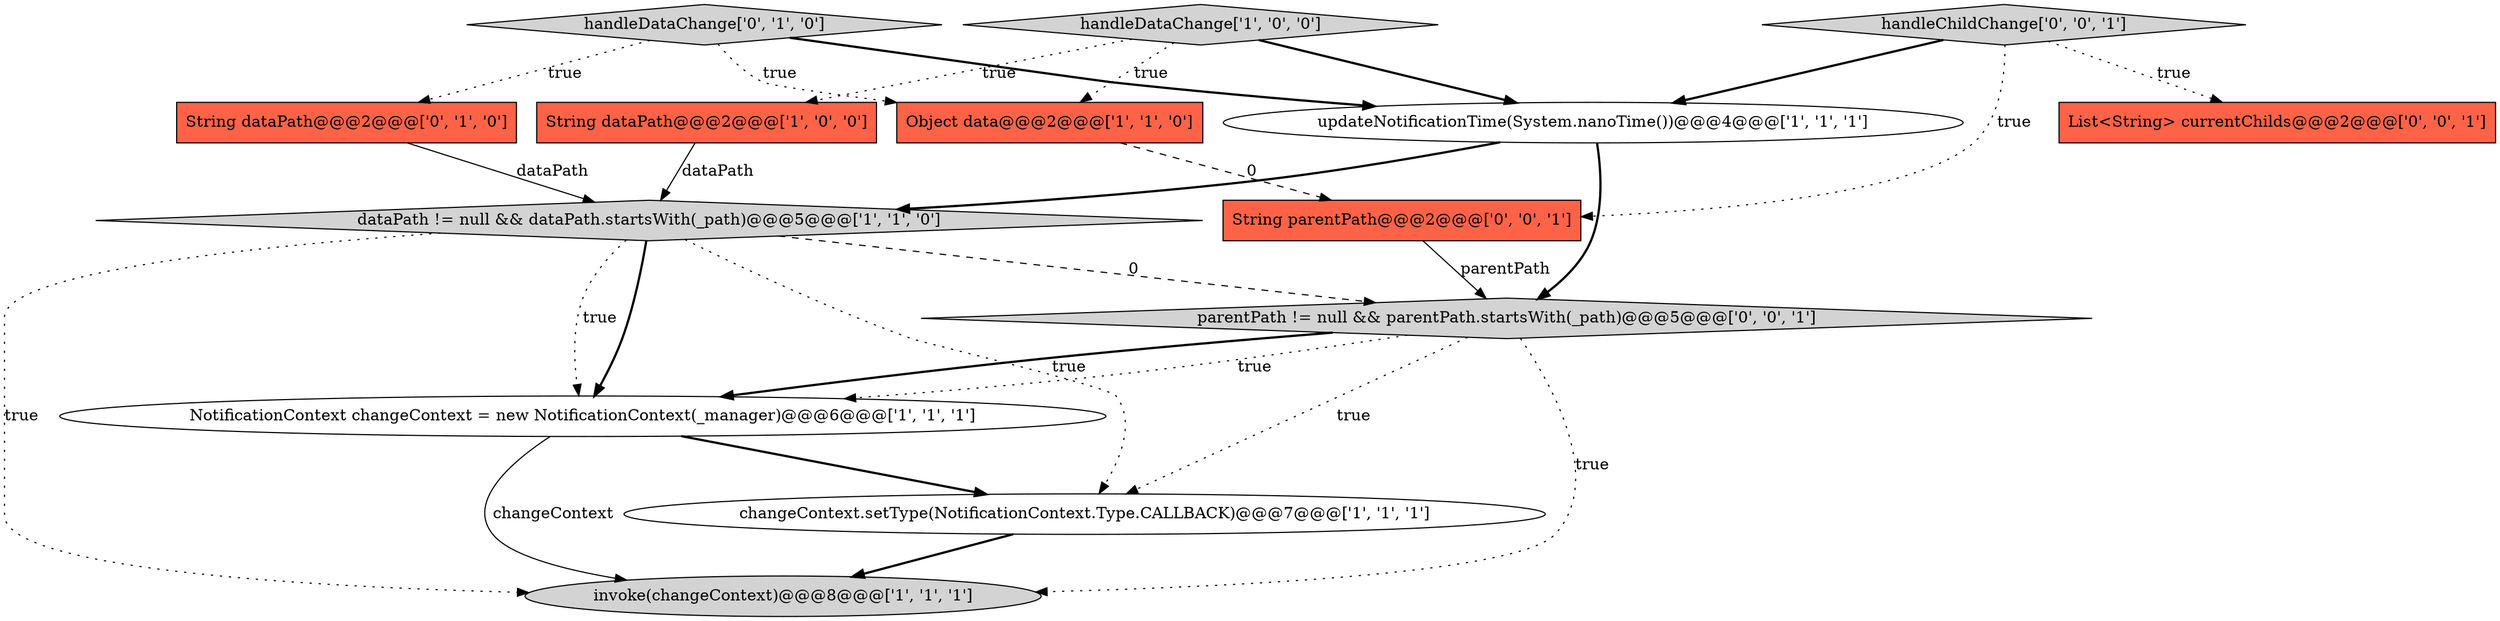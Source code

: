digraph {
1 [style = filled, label = "handleDataChange['1', '0', '0']", fillcolor = lightgray, shape = diamond image = "AAA0AAABBB1BBB"];
13 [style = filled, label = "String parentPath@@@2@@@['0', '0', '1']", fillcolor = tomato, shape = box image = "AAA0AAABBB3BBB"];
9 [style = filled, label = "handleDataChange['0', '1', '0']", fillcolor = lightgray, shape = diamond image = "AAA0AAABBB2BBB"];
12 [style = filled, label = "List<String> currentChilds@@@2@@@['0', '0', '1']", fillcolor = tomato, shape = box image = "AAA0AAABBB3BBB"];
3 [style = filled, label = "invoke(changeContext)@@@8@@@['1', '1', '1']", fillcolor = lightgray, shape = ellipse image = "AAA0AAABBB1BBB"];
10 [style = filled, label = "handleChildChange['0', '0', '1']", fillcolor = lightgray, shape = diamond image = "AAA0AAABBB3BBB"];
0 [style = filled, label = "updateNotificationTime(System.nanoTime())@@@4@@@['1', '1', '1']", fillcolor = white, shape = ellipse image = "AAA0AAABBB1BBB"];
6 [style = filled, label = "dataPath != null && dataPath.startsWith(_path)@@@5@@@['1', '1', '0']", fillcolor = lightgray, shape = diamond image = "AAA0AAABBB1BBB"];
2 [style = filled, label = "changeContext.setType(NotificationContext.Type.CALLBACK)@@@7@@@['1', '1', '1']", fillcolor = white, shape = ellipse image = "AAA0AAABBB1BBB"];
8 [style = filled, label = "String dataPath@@@2@@@['0', '1', '0']", fillcolor = tomato, shape = box image = "AAA0AAABBB2BBB"];
5 [style = filled, label = "NotificationContext changeContext = new NotificationContext(_manager)@@@6@@@['1', '1', '1']", fillcolor = white, shape = ellipse image = "AAA0AAABBB1BBB"];
11 [style = filled, label = "parentPath != null && parentPath.startsWith(_path)@@@5@@@['0', '0', '1']", fillcolor = lightgray, shape = diamond image = "AAA0AAABBB3BBB"];
4 [style = filled, label = "String dataPath@@@2@@@['1', '0', '0']", fillcolor = tomato, shape = box image = "AAA0AAABBB1BBB"];
7 [style = filled, label = "Object data@@@2@@@['1', '1', '0']", fillcolor = tomato, shape = box image = "AAA0AAABBB1BBB"];
10->12 [style = dotted, label="true"];
5->3 [style = solid, label="changeContext"];
9->0 [style = bold, label=""];
0->6 [style = bold, label=""];
13->11 [style = solid, label="parentPath"];
2->3 [style = bold, label=""];
6->11 [style = dashed, label="0"];
0->11 [style = bold, label=""];
11->5 [style = dotted, label="true"];
1->4 [style = dotted, label="true"];
1->0 [style = bold, label=""];
9->8 [style = dotted, label="true"];
1->7 [style = dotted, label="true"];
6->5 [style = bold, label=""];
5->2 [style = bold, label=""];
11->5 [style = bold, label=""];
11->2 [style = dotted, label="true"];
6->2 [style = dotted, label="true"];
10->13 [style = dotted, label="true"];
4->6 [style = solid, label="dataPath"];
10->0 [style = bold, label=""];
7->13 [style = dashed, label="0"];
8->6 [style = solid, label="dataPath"];
9->7 [style = dotted, label="true"];
6->3 [style = dotted, label="true"];
11->3 [style = dotted, label="true"];
6->5 [style = dotted, label="true"];
}
